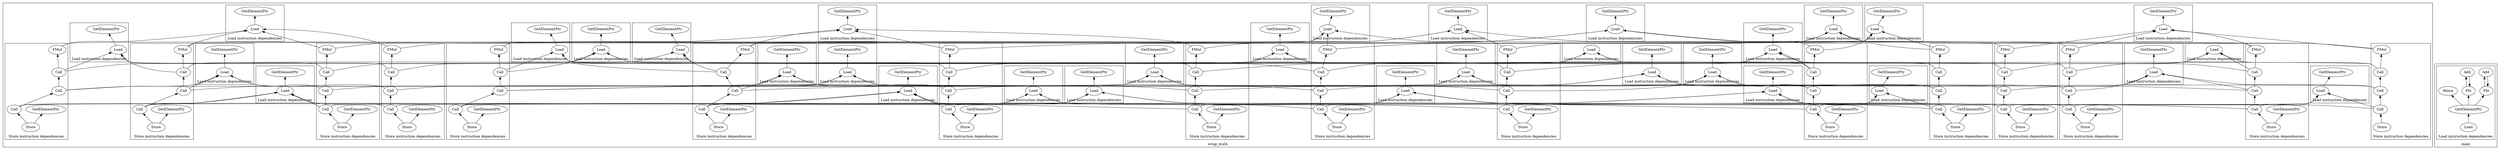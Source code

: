 strict digraph {
rankdir=BT
subgraph {
subgraph {
wrap_mul4_6 [label="Load" comment="  %0 = load double, ptr %A, align 8, !dbg !49, !tbaa !50"]
wrap_mul4_6 -> {
}
cluster=true
label="Load instruction dependencies"
}
subgraph {
wrap_mul4_7 [label="Load" comment="  %1 = load double, ptr %B, align 8, !dbg !54, !tbaa !50"]
wrap_mul4_7 -> {
}
cluster=true
label="Load instruction dependencies"
}
subgraph {
wrap_mul4_9 [label="Load" comment="  %2 = load double, ptr %arrayidx5.i, align 8, !dbg !55, !tbaa !50"]
wrap_mul4_9 -> {
wrap_mul4_8
}
wrap_mul4_8 [label="GetElementPtr" comment="  %arrayidx5.i = getelementptr inbounds [4 x double], ptr %A, i64 0, i64 1, !dbg !55"]
wrap_mul4_8 -> {
}
cluster=true
label="Load instruction dependencies"
}
subgraph {
wrap_mul4_11 [label="Load" comment="  %3 = load double, ptr %arrayidx6.i, align 8, !dbg !56, !tbaa !50"]
wrap_mul4_11 -> {
wrap_mul4_10
}
wrap_mul4_10 [label="GetElementPtr" comment="  %arrayidx6.i = getelementptr inbounds [4 x double], ptr %B, i64 1, !dbg !56"]
wrap_mul4_10 -> {
}
cluster=true
label="Load instruction dependencies"
}
subgraph {
wrap_mul4_15 [label="Load" comment="  %5 = load double, ptr %arrayidx10.i, align 8, !dbg !59, !tbaa !50"]
wrap_mul4_15 -> {
wrap_mul4_14
}
wrap_mul4_14 [label="GetElementPtr" comment="  %arrayidx10.i = getelementptr inbounds [4 x double], ptr %A, i64 0, i64 2, !dbg !59"]
wrap_mul4_14 -> {
}
cluster=true
label="Load instruction dependencies"
}
subgraph {
wrap_mul4_17 [label="Load" comment="  %6 = load double, ptr %arrayidx11.i, align 8, !dbg !60, !tbaa !50"]
wrap_mul4_17 -> {
wrap_mul4_16
}
wrap_mul4_16 [label="GetElementPtr" comment="  %arrayidx11.i = getelementptr inbounds [4 x double], ptr %B, i64 2, !dbg !60"]
wrap_mul4_16 -> {
}
cluster=true
label="Load instruction dependencies"
}
subgraph {
wrap_mul4_20 [label="Load" comment="  %8 = load double, ptr %arrayidx14.i, align 8, !dbg !62, !tbaa !50"]
wrap_mul4_20 -> {
wrap_mul4_19
}
wrap_mul4_19 [label="GetElementPtr" comment="  %arrayidx14.i = getelementptr inbounds [4 x double], ptr %A, i64 0, i64 3, !dbg !62"]
wrap_mul4_19 -> {
}
cluster=true
label="Load instruction dependencies"
}
subgraph {
wrap_mul4_22 [label="Load" comment="  %9 = load double, ptr %arrayidx15.i, align 8, !dbg !63, !tbaa !50"]
wrap_mul4_22 -> {
wrap_mul4_21
}
wrap_mul4_21 [label="GetElementPtr" comment="  %arrayidx15.i = getelementptr inbounds [4 x double], ptr %B, i64 3, !dbg !63"]
wrap_mul4_21 -> {
}
cluster=true
label="Load instruction dependencies"
}
subgraph {
wrap_mul4_26 [label="Load" comment="  %11 = load double, ptr %arrayidx21.i, align 8, !dbg !65, !tbaa !50"]
wrap_mul4_26 -> {
wrap_mul4_25
}
wrap_mul4_25 [label="GetElementPtr" comment="  %arrayidx21.i = getelementptr inbounds [4 x double], ptr %B, i64 0, i64 1, !dbg !65"]
wrap_mul4_25 -> {
}
cluster=true
label="Load instruction dependencies"
}
subgraph {
wrap_mul4_28 [label="Load" comment="  %12 = load double, ptr %arrayidx25.i, align 8, !dbg !66, !tbaa !50"]
wrap_mul4_28 -> {
wrap_mul4_27
}
wrap_mul4_27 [label="GetElementPtr" comment="  %arrayidx25.i = getelementptr inbounds [4 x double], ptr %B, i64 1, i64 1, !dbg !66"]
wrap_mul4_27 -> {
}
cluster=true
label="Load instruction dependencies"
}
subgraph {
wrap_mul4_32 [label="Load" comment="  %14 = load double, ptr %arrayidx30.i, align 8, !dbg !69, !tbaa !50"]
wrap_mul4_32 -> {
wrap_mul4_31
}
wrap_mul4_31 [label="GetElementPtr" comment="  %arrayidx30.i = getelementptr inbounds [4 x double], ptr %B, i64 2, i64 1, !dbg !69"]
wrap_mul4_31 -> {
}
cluster=true
label="Load instruction dependencies"
}
subgraph {
wrap_mul4_35 [label="Load" comment="  %16 = load double, ptr %arrayidx34.i, align 8, !dbg !71, !tbaa !50"]
wrap_mul4_35 -> {
wrap_mul4_34
}
wrap_mul4_34 [label="GetElementPtr" comment="  %arrayidx34.i = getelementptr inbounds [4 x double], ptr %B, i64 3, i64 1, !dbg !71"]
wrap_mul4_34 -> {
}
cluster=true
label="Load instruction dependencies"
}
subgraph {
wrap_mul4_39 [label="Load" comment="  %18 = load double, ptr %arrayidx39.i, align 8, !dbg !73, !tbaa !50"]
wrap_mul4_39 -> {
wrap_mul4_38
}
wrap_mul4_38 [label="GetElementPtr" comment="  %arrayidx39.i = getelementptr inbounds [4 x double], ptr %B, i64 0, i64 2, !dbg !73"]
wrap_mul4_38 -> {
}
cluster=true
label="Load instruction dependencies"
}
subgraph {
wrap_mul4_41 [label="Load" comment="  %19 = load double, ptr %arrayidx43.i, align 8, !dbg !74, !tbaa !50"]
wrap_mul4_41 -> {
wrap_mul4_40
}
wrap_mul4_40 [label="GetElementPtr" comment="  %arrayidx43.i = getelementptr inbounds [4 x double], ptr %B, i64 1, i64 2, !dbg !74"]
wrap_mul4_40 -> {
}
cluster=true
label="Load instruction dependencies"
}
subgraph {
wrap_mul4_45 [label="Load" comment="  %21 = load double, ptr %arrayidx48.i, align 8, !dbg !77, !tbaa !50"]
wrap_mul4_45 -> {
wrap_mul4_44
}
wrap_mul4_44 [label="GetElementPtr" comment="  %arrayidx48.i = getelementptr inbounds [4 x double], ptr %B, i64 2, i64 2, !dbg !77"]
wrap_mul4_44 -> {
}
cluster=true
label="Load instruction dependencies"
}
subgraph {
wrap_mul4_48 [label="Load" comment="  %23 = load double, ptr %arrayidx52.i, align 8, !dbg !79, !tbaa !50"]
wrap_mul4_48 -> {
wrap_mul4_47
}
wrap_mul4_47 [label="GetElementPtr" comment="  %arrayidx52.i = getelementptr inbounds [4 x double], ptr %B, i64 3, i64 2, !dbg !79"]
wrap_mul4_47 -> {
}
cluster=true
label="Load instruction dependencies"
}
subgraph {
wrap_mul4_52 [label="Load" comment="  %25 = load double, ptr %arrayidx57.i, align 8, !dbg !81, !tbaa !50"]
wrap_mul4_52 -> {
wrap_mul4_51
}
wrap_mul4_51 [label="GetElementPtr" comment="  %arrayidx57.i = getelementptr inbounds [4 x double], ptr %B, i64 0, i64 3, !dbg !81"]
wrap_mul4_51 -> {
}
cluster=true
label="Load instruction dependencies"
}
subgraph {
wrap_mul4_54 [label="Load" comment="  %26 = load double, ptr %arrayidx61.i, align 8, !dbg !82, !tbaa !50"]
wrap_mul4_54 -> {
wrap_mul4_53
}
wrap_mul4_53 [label="GetElementPtr" comment="  %arrayidx61.i = getelementptr inbounds [4 x double], ptr %B, i64 1, i64 3, !dbg !82"]
wrap_mul4_53 -> {
}
cluster=true
label="Load instruction dependencies"
}
subgraph {
wrap_mul4_58 [label="Load" comment="  %28 = load double, ptr %arrayidx66.i, align 8, !dbg !85, !tbaa !50"]
wrap_mul4_58 -> {
wrap_mul4_57
}
wrap_mul4_57 [label="GetElementPtr" comment="  %arrayidx66.i = getelementptr inbounds [4 x double], ptr %B, i64 2, i64 3, !dbg !85"]
wrap_mul4_57 -> {
}
cluster=true
label="Load instruction dependencies"
}
subgraph {
wrap_mul4_61 [label="Load" comment="  %30 = load double, ptr %arrayidx70.i, align 8, !dbg !87, !tbaa !50"]
wrap_mul4_61 -> {
wrap_mul4_60
}
wrap_mul4_60 [label="GetElementPtr" comment="  %arrayidx70.i = getelementptr inbounds [4 x double], ptr %B, i64 3, i64 3, !dbg !87"]
wrap_mul4_60 -> {
}
cluster=true
label="Load instruction dependencies"
}
subgraph {
wrap_mul4_65 [label="Load" comment="  %32 = load double, ptr %arrayidx72.i, align 8, !dbg !89, !tbaa !50"]
wrap_mul4_65 -> {
wrap_mul4_64
}
wrap_mul4_64 [label="GetElementPtr" comment="  %arrayidx72.i = getelementptr inbounds [4 x double], ptr %A, i64 1, !dbg !89"]
wrap_mul4_64 -> {
}
cluster=true
label="Load instruction dependencies"
}
subgraph {
wrap_mul4_67 [label="Load" comment="  %33 = load double, ptr %arrayidx77.i, align 8, !dbg !90, !tbaa !50"]
wrap_mul4_67 -> {
wrap_mul4_66
}
wrap_mul4_66 [label="GetElementPtr" comment="  %arrayidx77.i = getelementptr inbounds [4 x double], ptr %A, i64 1, i64 1, !dbg !90"]
wrap_mul4_66 -> {
}
cluster=true
label="Load instruction dependencies"
}
subgraph {
wrap_mul4_71 [label="Load" comment="  %35 = load double, ptr %arrayidx82.i, align 8, !dbg !93, !tbaa !50"]
wrap_mul4_71 -> {
wrap_mul4_70
}
wrap_mul4_70 [label="GetElementPtr" comment="  %arrayidx82.i = getelementptr inbounds [4 x double], ptr %A, i64 1, i64 2, !dbg !93"]
wrap_mul4_70 -> {
}
cluster=true
label="Load instruction dependencies"
}
subgraph {
wrap_mul4_74 [label="Load" comment="  %37 = load double, ptr %arrayidx86.i, align 8, !dbg !95, !tbaa !50"]
wrap_mul4_74 -> {
wrap_mul4_73
}
wrap_mul4_73 [label="GetElementPtr" comment="  %arrayidx86.i = getelementptr inbounds [4 x double], ptr %A, i64 1, i64 3, !dbg !95"]
wrap_mul4_73 -> {
}
cluster=true
label="Load instruction dependencies"
}
subgraph {
wrap_mul4_93 [label="Load" comment="  %48 = load double, ptr %arrayidx144.i, align 8, !dbg !109, !tbaa !50"]
wrap_mul4_93 -> {
wrap_mul4_92
}
wrap_mul4_92 [label="GetElementPtr" comment="  %arrayidx144.i = getelementptr inbounds [4 x double], ptr %A, i64 2, !dbg !109"]
wrap_mul4_92 -> {
}
cluster=true
label="Load instruction dependencies"
}
subgraph {
wrap_mul4_95 [label="Load" comment="  %49 = load double, ptr %arrayidx149.i, align 8, !dbg !110, !tbaa !50"]
wrap_mul4_95 -> {
wrap_mul4_94
}
wrap_mul4_94 [label="GetElementPtr" comment="  %arrayidx149.i = getelementptr inbounds [4 x double], ptr %A, i64 2, i64 1, !dbg !110"]
wrap_mul4_94 -> {
}
cluster=true
label="Load instruction dependencies"
}
subgraph {
wrap_mul4_99 [label="Load" comment="  %51 = load double, ptr %arrayidx154.i, align 8, !dbg !113, !tbaa !50"]
wrap_mul4_99 -> {
wrap_mul4_98
}
wrap_mul4_98 [label="GetElementPtr" comment="  %arrayidx154.i = getelementptr inbounds [4 x double], ptr %A, i64 2, i64 2, !dbg !113"]
wrap_mul4_98 -> {
}
cluster=true
label="Load instruction dependencies"
}
subgraph {
wrap_mul4_102 [label="Load" comment="  %53 = load double, ptr %arrayidx158.i, align 8, !dbg !115, !tbaa !50"]
wrap_mul4_102 -> {
wrap_mul4_101
}
wrap_mul4_101 [label="GetElementPtr" comment="  %arrayidx158.i = getelementptr inbounds [4 x double], ptr %A, i64 2, i64 3, !dbg !115"]
wrap_mul4_101 -> {
}
cluster=true
label="Load instruction dependencies"
}
subgraph {
wrap_mul4_121 [label="Load" comment="  %64 = load double, ptr %arrayidx216.i, align 8, !dbg !129, !tbaa !50"]
wrap_mul4_121 -> {
wrap_mul4_120
}
wrap_mul4_120 [label="GetElementPtr" comment="  %arrayidx216.i = getelementptr inbounds [4 x double], ptr %A, i64 3, !dbg !129"]
wrap_mul4_120 -> {
}
cluster=true
label="Load instruction dependencies"
}
subgraph {
wrap_mul4_123 [label="Load" comment="  %65 = load double, ptr %arrayidx221.i, align 8, !dbg !130, !tbaa !50"]
wrap_mul4_123 -> {
wrap_mul4_122
}
wrap_mul4_122 [label="GetElementPtr" comment="  %arrayidx221.i = getelementptr inbounds [4 x double], ptr %A, i64 3, i64 1, !dbg !130"]
wrap_mul4_122 -> {
}
cluster=true
label="Load instruction dependencies"
}
subgraph {
wrap_mul4_127 [label="Load" comment="  %67 = load double, ptr %arrayidx226.i, align 8, !dbg !133, !tbaa !50"]
wrap_mul4_127 -> {
wrap_mul4_126
}
wrap_mul4_126 [label="GetElementPtr" comment="  %arrayidx226.i = getelementptr inbounds [4 x double], ptr %A, i64 3, i64 2, !dbg !133"]
wrap_mul4_126 -> {
}
cluster=true
label="Load instruction dependencies"
}
subgraph {
wrap_mul4_130 [label="Load" comment="  %69 = load double, ptr %arrayidx230.i, align 8, !dbg !135, !tbaa !50"]
wrap_mul4_130 -> {
wrap_mul4_129
}
wrap_mul4_129 [label="GetElementPtr" comment="  %arrayidx230.i = getelementptr inbounds [4 x double], ptr %A, i64 3, i64 3, !dbg !135"]
wrap_mul4_129 -> {
}
cluster=true
label="Load instruction dependencies"
}
subgraph {
wrap_mul4_149 [label="Store" comment="  store double %10, ptr %Out, align 8, !dbg !149, !tbaa !50"]
wrap_mul4_149 -> {
wrap_mul4_23
}
wrap_mul4_23 [label="Call" comment="  %10 = tail call double @llvm.fmuladd.f64(double %8, double %9, double %7), !dbg !64"]
wrap_mul4_23 -> {
wrap_mul4_20
wrap_mul4_22
wrap_mul4_18
}
wrap_mul4_20 [label="Load" comment="  %8 = load double, ptr %arrayidx14.i, align 8, !dbg !62, !tbaa !50"]
wrap_mul4_20 -> {
wrap_mul4_19
}
wrap_mul4_19 [label="GetElementPtr" comment="  %arrayidx14.i = getelementptr inbounds [4 x double], ptr %A, i64 0, i64 3, !dbg !62"]
wrap_mul4_19 -> {
}
wrap_mul4_22 [label="Load" comment="  %9 = load double, ptr %arrayidx15.i, align 8, !dbg !63, !tbaa !50"]
wrap_mul4_22 -> {
wrap_mul4_21
}
wrap_mul4_21 [label="GetElementPtr" comment="  %arrayidx15.i = getelementptr inbounds [4 x double], ptr %B, i64 3, !dbg !63"]
wrap_mul4_21 -> {
}
wrap_mul4_18 [label="Call" comment="  %7 = tail call double @llvm.fmuladd.f64(double %5, double %6, double %4), !dbg !61"]
wrap_mul4_18 -> {
wrap_mul4_15
wrap_mul4_17
wrap_mul4_13
}
wrap_mul4_15 [label="Load" comment="  %5 = load double, ptr %arrayidx10.i, align 8, !dbg !59, !tbaa !50"]
wrap_mul4_15 -> {
wrap_mul4_14
}
wrap_mul4_14 [label="GetElementPtr" comment="  %arrayidx10.i = getelementptr inbounds [4 x double], ptr %A, i64 0, i64 2, !dbg !59"]
wrap_mul4_14 -> {
}
wrap_mul4_17 [label="Load" comment="  %6 = load double, ptr %arrayidx11.i, align 8, !dbg !60, !tbaa !50"]
wrap_mul4_17 -> {
wrap_mul4_16
}
wrap_mul4_16 [label="GetElementPtr" comment="  %arrayidx11.i = getelementptr inbounds [4 x double], ptr %B, i64 2, !dbg !60"]
wrap_mul4_16 -> {
}
wrap_mul4_13 [label="Call" comment="  %4 = tail call double @llvm.fmuladd.f64(double %0, double %1, double %mul8.i), !dbg !58"]
wrap_mul4_13 -> {
wrap_mul4_6
wrap_mul4_7
wrap_mul4_12
}
wrap_mul4_6 [label="Load" comment="  %0 = load double, ptr %A, align 8, !dbg !49, !tbaa !50"]
wrap_mul4_6 -> {
}
wrap_mul4_7 [label="Load" comment="  %1 = load double, ptr %B, align 8, !dbg !54, !tbaa !50"]
wrap_mul4_7 -> {
}
wrap_mul4_12 [label="FMul" comment="  %mul8.i = fmul double %2, %3, !dbg !57"]
wrap_mul4_12 -> {
wrap_mul4_9
wrap_mul4_11
}
wrap_mul4_9 [label="Load" comment="  %2 = load double, ptr %arrayidx5.i, align 8, !dbg !55, !tbaa !50"]
wrap_mul4_9 -> {
wrap_mul4_8
}
wrap_mul4_8 [label="GetElementPtr" comment="  %arrayidx5.i = getelementptr inbounds [4 x double], ptr %A, i64 0, i64 1, !dbg !55"]
wrap_mul4_8 -> {
}
wrap_mul4_11 [label="Load" comment="  %3 = load double, ptr %arrayidx6.i, align 8, !dbg !56, !tbaa !50"]
wrap_mul4_11 -> {
wrap_mul4_10
}
wrap_mul4_10 [label="GetElementPtr" comment="  %arrayidx6.i = getelementptr inbounds [4 x double], ptr %B, i64 1, !dbg !56"]
wrap_mul4_10 -> {
}
cluster=true
label="Store instruction dependencies"
}
subgraph {
wrap_mul4_151 [label="Store" comment="  store double %17, ptr %Res.sroa.4.0.Out.sroa_idx.i, align 8, !dbg !149, !tbaa !50"]
wrap_mul4_151 -> {
wrap_mul4_36
wrap_mul4_150
}
wrap_mul4_36 [label="Call" comment="  %17 = tail call double @llvm.fmuladd.f64(double %8, double %16, double %15), !dbg !72"]
wrap_mul4_36 -> {
wrap_mul4_20
wrap_mul4_35
wrap_mul4_33
}
wrap_mul4_20 [label="Load" comment="  %8 = load double, ptr %arrayidx14.i, align 8, !dbg !62, !tbaa !50"]
wrap_mul4_20 -> {
wrap_mul4_19
}
wrap_mul4_19 [label="GetElementPtr" comment="  %arrayidx14.i = getelementptr inbounds [4 x double], ptr %A, i64 0, i64 3, !dbg !62"]
wrap_mul4_19 -> {
}
wrap_mul4_35 [label="Load" comment="  %16 = load double, ptr %arrayidx34.i, align 8, !dbg !71, !tbaa !50"]
wrap_mul4_35 -> {
wrap_mul4_34
}
wrap_mul4_34 [label="GetElementPtr" comment="  %arrayidx34.i = getelementptr inbounds [4 x double], ptr %B, i64 3, i64 1, !dbg !71"]
wrap_mul4_34 -> {
}
wrap_mul4_33 [label="Call" comment="  %15 = tail call double @llvm.fmuladd.f64(double %5, double %14, double %13), !dbg !70"]
wrap_mul4_33 -> {
wrap_mul4_15
wrap_mul4_32
wrap_mul4_30
}
wrap_mul4_15 [label="Load" comment="  %5 = load double, ptr %arrayidx10.i, align 8, !dbg !59, !tbaa !50"]
wrap_mul4_15 -> {
wrap_mul4_14
}
wrap_mul4_14 [label="GetElementPtr" comment="  %arrayidx10.i = getelementptr inbounds [4 x double], ptr %A, i64 0, i64 2, !dbg !59"]
wrap_mul4_14 -> {
}
wrap_mul4_32 [label="Load" comment="  %14 = load double, ptr %arrayidx30.i, align 8, !dbg !69, !tbaa !50"]
wrap_mul4_32 -> {
wrap_mul4_31
}
wrap_mul4_31 [label="GetElementPtr" comment="  %arrayidx30.i = getelementptr inbounds [4 x double], ptr %B, i64 2, i64 1, !dbg !69"]
wrap_mul4_31 -> {
}
wrap_mul4_30 [label="Call" comment="  %13 = tail call double @llvm.fmuladd.f64(double %0, double %11, double %mul26.i), !dbg !68"]
wrap_mul4_30 -> {
wrap_mul4_6
wrap_mul4_26
wrap_mul4_29
}
wrap_mul4_6 [label="Load" comment="  %0 = load double, ptr %A, align 8, !dbg !49, !tbaa !50"]
wrap_mul4_6 -> {
}
wrap_mul4_26 [label="Load" comment="  %11 = load double, ptr %arrayidx21.i, align 8, !dbg !65, !tbaa !50"]
wrap_mul4_26 -> {
wrap_mul4_25
}
wrap_mul4_25 [label="GetElementPtr" comment="  %arrayidx21.i = getelementptr inbounds [4 x double], ptr %B, i64 0, i64 1, !dbg !65"]
wrap_mul4_25 -> {
}
wrap_mul4_29 [label="FMul" comment="  %mul26.i = fmul double %2, %12, !dbg !67"]
wrap_mul4_29 -> {
wrap_mul4_9
wrap_mul4_28
}
wrap_mul4_9 [label="Load" comment="  %2 = load double, ptr %arrayidx5.i, align 8, !dbg !55, !tbaa !50"]
wrap_mul4_9 -> {
wrap_mul4_8
}
wrap_mul4_8 [label="GetElementPtr" comment="  %arrayidx5.i = getelementptr inbounds [4 x double], ptr %A, i64 0, i64 1, !dbg !55"]
wrap_mul4_8 -> {
}
wrap_mul4_28 [label="Load" comment="  %12 = load double, ptr %arrayidx25.i, align 8, !dbg !66, !tbaa !50"]
wrap_mul4_28 -> {
wrap_mul4_27
}
wrap_mul4_27 [label="GetElementPtr" comment="  %arrayidx25.i = getelementptr inbounds [4 x double], ptr %B, i64 1, i64 1, !dbg !66"]
wrap_mul4_27 -> {
}
wrap_mul4_150 [label="GetElementPtr" comment="  %Res.sroa.4.0.Out.sroa_idx.i = getelementptr inbounds i8, ptr %Out, i64 8, !dbg !149"]
wrap_mul4_150 -> {
}
cluster=true
label="Store instruction dependencies"
}
subgraph {
wrap_mul4_153 [label="Store" comment="  store double %24, ptr %Res.sroa.5.0.Out.sroa_idx.i, align 8, !dbg !149, !tbaa !50"]
wrap_mul4_153 -> {
wrap_mul4_49
wrap_mul4_152
}
wrap_mul4_49 [label="Call" comment="  %24 = tail call double @llvm.fmuladd.f64(double %8, double %23, double %22), !dbg !80"]
wrap_mul4_49 -> {
wrap_mul4_20
wrap_mul4_48
wrap_mul4_46
}
wrap_mul4_20 [label="Load" comment="  %8 = load double, ptr %arrayidx14.i, align 8, !dbg !62, !tbaa !50"]
wrap_mul4_20 -> {
wrap_mul4_19
}
wrap_mul4_19 [label="GetElementPtr" comment="  %arrayidx14.i = getelementptr inbounds [4 x double], ptr %A, i64 0, i64 3, !dbg !62"]
wrap_mul4_19 -> {
}
wrap_mul4_48 [label="Load" comment="  %23 = load double, ptr %arrayidx52.i, align 8, !dbg !79, !tbaa !50"]
wrap_mul4_48 -> {
wrap_mul4_47
}
wrap_mul4_47 [label="GetElementPtr" comment="  %arrayidx52.i = getelementptr inbounds [4 x double], ptr %B, i64 3, i64 2, !dbg !79"]
wrap_mul4_47 -> {
}
wrap_mul4_46 [label="Call" comment="  %22 = tail call double @llvm.fmuladd.f64(double %5, double %21, double %20), !dbg !78"]
wrap_mul4_46 -> {
wrap_mul4_15
wrap_mul4_45
wrap_mul4_43
}
wrap_mul4_15 [label="Load" comment="  %5 = load double, ptr %arrayidx10.i, align 8, !dbg !59, !tbaa !50"]
wrap_mul4_15 -> {
wrap_mul4_14
}
wrap_mul4_14 [label="GetElementPtr" comment="  %arrayidx10.i = getelementptr inbounds [4 x double], ptr %A, i64 0, i64 2, !dbg !59"]
wrap_mul4_14 -> {
}
wrap_mul4_45 [label="Load" comment="  %21 = load double, ptr %arrayidx48.i, align 8, !dbg !77, !tbaa !50"]
wrap_mul4_45 -> {
wrap_mul4_44
}
wrap_mul4_44 [label="GetElementPtr" comment="  %arrayidx48.i = getelementptr inbounds [4 x double], ptr %B, i64 2, i64 2, !dbg !77"]
wrap_mul4_44 -> {
}
wrap_mul4_43 [label="Call" comment="  %20 = tail call double @llvm.fmuladd.f64(double %0, double %18, double %mul44.i), !dbg !76"]
wrap_mul4_43 -> {
wrap_mul4_6
wrap_mul4_39
wrap_mul4_42
}
wrap_mul4_6 [label="Load" comment="  %0 = load double, ptr %A, align 8, !dbg !49, !tbaa !50"]
wrap_mul4_6 -> {
}
wrap_mul4_39 [label="Load" comment="  %18 = load double, ptr %arrayidx39.i, align 8, !dbg !73, !tbaa !50"]
wrap_mul4_39 -> {
wrap_mul4_38
}
wrap_mul4_38 [label="GetElementPtr" comment="  %arrayidx39.i = getelementptr inbounds [4 x double], ptr %B, i64 0, i64 2, !dbg !73"]
wrap_mul4_38 -> {
}
wrap_mul4_42 [label="FMul" comment="  %mul44.i = fmul double %2, %19, !dbg !75"]
wrap_mul4_42 -> {
wrap_mul4_9
wrap_mul4_41
}
wrap_mul4_9 [label="Load" comment="  %2 = load double, ptr %arrayidx5.i, align 8, !dbg !55, !tbaa !50"]
wrap_mul4_9 -> {
wrap_mul4_8
}
wrap_mul4_8 [label="GetElementPtr" comment="  %arrayidx5.i = getelementptr inbounds [4 x double], ptr %A, i64 0, i64 1, !dbg !55"]
wrap_mul4_8 -> {
}
wrap_mul4_41 [label="Load" comment="  %19 = load double, ptr %arrayidx43.i, align 8, !dbg !74, !tbaa !50"]
wrap_mul4_41 -> {
wrap_mul4_40
}
wrap_mul4_40 [label="GetElementPtr" comment="  %arrayidx43.i = getelementptr inbounds [4 x double], ptr %B, i64 1, i64 2, !dbg !74"]
wrap_mul4_40 -> {
}
wrap_mul4_152 [label="GetElementPtr" comment="  %Res.sroa.5.0.Out.sroa_idx.i = getelementptr inbounds i8, ptr %Out, i64 16, !dbg !149"]
wrap_mul4_152 -> {
}
cluster=true
label="Store instruction dependencies"
}
subgraph {
wrap_mul4_155 [label="Store" comment="  store double %31, ptr %Res.sroa.6.0.Out.sroa_idx.i, align 8, !dbg !149, !tbaa !50"]
wrap_mul4_155 -> {
wrap_mul4_62
wrap_mul4_154
}
wrap_mul4_62 [label="Call" comment="  %31 = tail call double @llvm.fmuladd.f64(double %8, double %30, double %29), !dbg !88"]
wrap_mul4_62 -> {
wrap_mul4_20
wrap_mul4_61
wrap_mul4_59
}
wrap_mul4_20 [label="Load" comment="  %8 = load double, ptr %arrayidx14.i, align 8, !dbg !62, !tbaa !50"]
wrap_mul4_20 -> {
wrap_mul4_19
}
wrap_mul4_19 [label="GetElementPtr" comment="  %arrayidx14.i = getelementptr inbounds [4 x double], ptr %A, i64 0, i64 3, !dbg !62"]
wrap_mul4_19 -> {
}
wrap_mul4_61 [label="Load" comment="  %30 = load double, ptr %arrayidx70.i, align 8, !dbg !87, !tbaa !50"]
wrap_mul4_61 -> {
wrap_mul4_60
}
wrap_mul4_60 [label="GetElementPtr" comment="  %arrayidx70.i = getelementptr inbounds [4 x double], ptr %B, i64 3, i64 3, !dbg !87"]
wrap_mul4_60 -> {
}
wrap_mul4_59 [label="Call" comment="  %29 = tail call double @llvm.fmuladd.f64(double %5, double %28, double %27), !dbg !86"]
wrap_mul4_59 -> {
wrap_mul4_15
wrap_mul4_58
wrap_mul4_56
}
wrap_mul4_15 [label="Load" comment="  %5 = load double, ptr %arrayidx10.i, align 8, !dbg !59, !tbaa !50"]
wrap_mul4_15 -> {
wrap_mul4_14
}
wrap_mul4_14 [label="GetElementPtr" comment="  %arrayidx10.i = getelementptr inbounds [4 x double], ptr %A, i64 0, i64 2, !dbg !59"]
wrap_mul4_14 -> {
}
wrap_mul4_58 [label="Load" comment="  %28 = load double, ptr %arrayidx66.i, align 8, !dbg !85, !tbaa !50"]
wrap_mul4_58 -> {
wrap_mul4_57
}
wrap_mul4_57 [label="GetElementPtr" comment="  %arrayidx66.i = getelementptr inbounds [4 x double], ptr %B, i64 2, i64 3, !dbg !85"]
wrap_mul4_57 -> {
}
wrap_mul4_56 [label="Call" comment="  %27 = tail call double @llvm.fmuladd.f64(double %0, double %25, double %mul62.i), !dbg !84"]
wrap_mul4_56 -> {
wrap_mul4_6
wrap_mul4_52
wrap_mul4_55
}
wrap_mul4_6 [label="Load" comment="  %0 = load double, ptr %A, align 8, !dbg !49, !tbaa !50"]
wrap_mul4_6 -> {
}
wrap_mul4_52 [label="Load" comment="  %25 = load double, ptr %arrayidx57.i, align 8, !dbg !81, !tbaa !50"]
wrap_mul4_52 -> {
wrap_mul4_51
}
wrap_mul4_51 [label="GetElementPtr" comment="  %arrayidx57.i = getelementptr inbounds [4 x double], ptr %B, i64 0, i64 3, !dbg !81"]
wrap_mul4_51 -> {
}
wrap_mul4_55 [label="FMul" comment="  %mul62.i = fmul double %2, %26, !dbg !83"]
wrap_mul4_55 -> {
wrap_mul4_9
wrap_mul4_54
}
wrap_mul4_9 [label="Load" comment="  %2 = load double, ptr %arrayidx5.i, align 8, !dbg !55, !tbaa !50"]
wrap_mul4_9 -> {
wrap_mul4_8
}
wrap_mul4_8 [label="GetElementPtr" comment="  %arrayidx5.i = getelementptr inbounds [4 x double], ptr %A, i64 0, i64 1, !dbg !55"]
wrap_mul4_8 -> {
}
wrap_mul4_54 [label="Load" comment="  %26 = load double, ptr %arrayidx61.i, align 8, !dbg !82, !tbaa !50"]
wrap_mul4_54 -> {
wrap_mul4_53
}
wrap_mul4_53 [label="GetElementPtr" comment="  %arrayidx61.i = getelementptr inbounds [4 x double], ptr %B, i64 1, i64 3, !dbg !82"]
wrap_mul4_53 -> {
}
wrap_mul4_154 [label="GetElementPtr" comment="  %Res.sroa.6.0.Out.sroa_idx.i = getelementptr inbounds i8, ptr %Out, i64 24, !dbg !149"]
wrap_mul4_154 -> {
}
cluster=true
label="Store instruction dependencies"
}
subgraph {
wrap_mul4_157 [label="Store" comment="  store double %38, ptr %Res.sroa.7.0.Out.sroa_idx.i, align 8, !dbg !149, !tbaa !50"]
wrap_mul4_157 -> {
wrap_mul4_75
wrap_mul4_156
}
wrap_mul4_75 [label="Call" comment="  %38 = tail call double @llvm.fmuladd.f64(double %37, double %9, double %36), !dbg !96"]
wrap_mul4_75 -> {
wrap_mul4_74
wrap_mul4_22
wrap_mul4_72
}
wrap_mul4_74 [label="Load" comment="  %37 = load double, ptr %arrayidx86.i, align 8, !dbg !95, !tbaa !50"]
wrap_mul4_74 -> {
wrap_mul4_73
}
wrap_mul4_73 [label="GetElementPtr" comment="  %arrayidx86.i = getelementptr inbounds [4 x double], ptr %A, i64 1, i64 3, !dbg !95"]
wrap_mul4_73 -> {
}
wrap_mul4_22 [label="Load" comment="  %9 = load double, ptr %arrayidx15.i, align 8, !dbg !63, !tbaa !50"]
wrap_mul4_22 -> {
wrap_mul4_21
}
wrap_mul4_21 [label="GetElementPtr" comment="  %arrayidx15.i = getelementptr inbounds [4 x double], ptr %B, i64 3, !dbg !63"]
wrap_mul4_21 -> {
}
wrap_mul4_72 [label="Call" comment="  %36 = tail call double @llvm.fmuladd.f64(double %35, double %6, double %34), !dbg !94"]
wrap_mul4_72 -> {
wrap_mul4_71
wrap_mul4_17
wrap_mul4_69
}
wrap_mul4_71 [label="Load" comment="  %35 = load double, ptr %arrayidx82.i, align 8, !dbg !93, !tbaa !50"]
wrap_mul4_71 -> {
wrap_mul4_70
}
wrap_mul4_70 [label="GetElementPtr" comment="  %arrayidx82.i = getelementptr inbounds [4 x double], ptr %A, i64 1, i64 2, !dbg !93"]
wrap_mul4_70 -> {
}
wrap_mul4_17 [label="Load" comment="  %6 = load double, ptr %arrayidx11.i, align 8, !dbg !60, !tbaa !50"]
wrap_mul4_17 -> {
wrap_mul4_16
}
wrap_mul4_16 [label="GetElementPtr" comment="  %arrayidx11.i = getelementptr inbounds [4 x double], ptr %B, i64 2, !dbg !60"]
wrap_mul4_16 -> {
}
wrap_mul4_69 [label="Call" comment="  %34 = tail call double @llvm.fmuladd.f64(double %32, double %1, double %mul80.i), !dbg !92"]
wrap_mul4_69 -> {
wrap_mul4_65
wrap_mul4_7
wrap_mul4_68
}
wrap_mul4_65 [label="Load" comment="  %32 = load double, ptr %arrayidx72.i, align 8, !dbg !89, !tbaa !50"]
wrap_mul4_65 -> {
wrap_mul4_64
}
wrap_mul4_64 [label="GetElementPtr" comment="  %arrayidx72.i = getelementptr inbounds [4 x double], ptr %A, i64 1, !dbg !89"]
wrap_mul4_64 -> {
}
wrap_mul4_7 [label="Load" comment="  %1 = load double, ptr %B, align 8, !dbg !54, !tbaa !50"]
wrap_mul4_7 -> {
}
wrap_mul4_68 [label="FMul" comment="  %mul80.i = fmul double %3, %33, !dbg !91"]
wrap_mul4_68 -> {
wrap_mul4_11
wrap_mul4_67
}
wrap_mul4_11 [label="Load" comment="  %3 = load double, ptr %arrayidx6.i, align 8, !dbg !56, !tbaa !50"]
wrap_mul4_11 -> {
wrap_mul4_10
}
wrap_mul4_10 [label="GetElementPtr" comment="  %arrayidx6.i = getelementptr inbounds [4 x double], ptr %B, i64 1, !dbg !56"]
wrap_mul4_10 -> {
}
wrap_mul4_67 [label="Load" comment="  %33 = load double, ptr %arrayidx77.i, align 8, !dbg !90, !tbaa !50"]
wrap_mul4_67 -> {
wrap_mul4_66
}
wrap_mul4_66 [label="GetElementPtr" comment="  %arrayidx77.i = getelementptr inbounds [4 x double], ptr %A, i64 1, i64 1, !dbg !90"]
wrap_mul4_66 -> {
}
wrap_mul4_156 [label="GetElementPtr" comment="  %Res.sroa.7.0.Out.sroa_idx.i = getelementptr inbounds i8, ptr %Out, i64 32, !dbg !149"]
wrap_mul4_156 -> {
}
cluster=true
label="Store instruction dependencies"
}
subgraph {
wrap_mul4_159 [label="Store" comment="  store double %41, ptr %Res.sroa.8.0.Out.sroa_idx.i, align 8, !dbg !149, !tbaa !50"]
wrap_mul4_159 -> {
wrap_mul4_80
wrap_mul4_158
}
wrap_mul4_80 [label="Call" comment="  %41 = tail call double @llvm.fmuladd.f64(double %37, double %16, double %40), !dbg !100"]
wrap_mul4_80 -> {
wrap_mul4_74
wrap_mul4_35
wrap_mul4_79
}
wrap_mul4_74 [label="Load" comment="  %37 = load double, ptr %arrayidx86.i, align 8, !dbg !95, !tbaa !50"]
wrap_mul4_74 -> {
wrap_mul4_73
}
wrap_mul4_73 [label="GetElementPtr" comment="  %arrayidx86.i = getelementptr inbounds [4 x double], ptr %A, i64 1, i64 3, !dbg !95"]
wrap_mul4_73 -> {
}
wrap_mul4_35 [label="Load" comment="  %16 = load double, ptr %arrayidx34.i, align 8, !dbg !71, !tbaa !50"]
wrap_mul4_35 -> {
wrap_mul4_34
}
wrap_mul4_34 [label="GetElementPtr" comment="  %arrayidx34.i = getelementptr inbounds [4 x double], ptr %B, i64 3, i64 1, !dbg !71"]
wrap_mul4_34 -> {
}
wrap_mul4_79 [label="Call" comment="  %40 = tail call double @llvm.fmuladd.f64(double %35, double %14, double %39), !dbg !99"]
wrap_mul4_79 -> {
wrap_mul4_71
wrap_mul4_32
wrap_mul4_78
}
wrap_mul4_71 [label="Load" comment="  %35 = load double, ptr %arrayidx82.i, align 8, !dbg !93, !tbaa !50"]
wrap_mul4_71 -> {
wrap_mul4_70
}
wrap_mul4_70 [label="GetElementPtr" comment="  %arrayidx82.i = getelementptr inbounds [4 x double], ptr %A, i64 1, i64 2, !dbg !93"]
wrap_mul4_70 -> {
}
wrap_mul4_32 [label="Load" comment="  %14 = load double, ptr %arrayidx30.i, align 8, !dbg !69, !tbaa !50"]
wrap_mul4_32 -> {
wrap_mul4_31
}
wrap_mul4_31 [label="GetElementPtr" comment="  %arrayidx30.i = getelementptr inbounds [4 x double], ptr %B, i64 2, i64 1, !dbg !69"]
wrap_mul4_31 -> {
}
wrap_mul4_78 [label="Call" comment="  %39 = tail call double @llvm.fmuladd.f64(double %32, double %11, double %mul98.i), !dbg !98"]
wrap_mul4_78 -> {
wrap_mul4_65
wrap_mul4_26
wrap_mul4_77
}
wrap_mul4_65 [label="Load" comment="  %32 = load double, ptr %arrayidx72.i, align 8, !dbg !89, !tbaa !50"]
wrap_mul4_65 -> {
wrap_mul4_64
}
wrap_mul4_64 [label="GetElementPtr" comment="  %arrayidx72.i = getelementptr inbounds [4 x double], ptr %A, i64 1, !dbg !89"]
wrap_mul4_64 -> {
}
wrap_mul4_26 [label="Load" comment="  %11 = load double, ptr %arrayidx21.i, align 8, !dbg !65, !tbaa !50"]
wrap_mul4_26 -> {
wrap_mul4_25
}
wrap_mul4_25 [label="GetElementPtr" comment="  %arrayidx21.i = getelementptr inbounds [4 x double], ptr %B, i64 0, i64 1, !dbg !65"]
wrap_mul4_25 -> {
}
wrap_mul4_77 [label="FMul" comment="  %mul98.i = fmul double %12, %33, !dbg !97"]
wrap_mul4_77 -> {
wrap_mul4_28
wrap_mul4_67
}
wrap_mul4_28 [label="Load" comment="  %12 = load double, ptr %arrayidx25.i, align 8, !dbg !66, !tbaa !50"]
wrap_mul4_28 -> {
wrap_mul4_27
}
wrap_mul4_27 [label="GetElementPtr" comment="  %arrayidx25.i = getelementptr inbounds [4 x double], ptr %B, i64 1, i64 1, !dbg !66"]
wrap_mul4_27 -> {
}
wrap_mul4_67 [label="Load" comment="  %33 = load double, ptr %arrayidx77.i, align 8, !dbg !90, !tbaa !50"]
wrap_mul4_67 -> {
wrap_mul4_66
}
wrap_mul4_66 [label="GetElementPtr" comment="  %arrayidx77.i = getelementptr inbounds [4 x double], ptr %A, i64 1, i64 1, !dbg !90"]
wrap_mul4_66 -> {
}
wrap_mul4_158 [label="GetElementPtr" comment="  %Res.sroa.8.0.Out.sroa_idx.i = getelementptr inbounds i8, ptr %Out, i64 40, !dbg !149"]
wrap_mul4_158 -> {
}
cluster=true
label="Store instruction dependencies"
}
subgraph {
wrap_mul4_161 [label="Store" comment="  store double %44, ptr %Res.sroa.9.0.Out.sroa_idx.i, align 8, !dbg !149, !tbaa !50"]
wrap_mul4_161 -> {
wrap_mul4_85
wrap_mul4_160
}
wrap_mul4_85 [label="Call" comment="  %44 = tail call double @llvm.fmuladd.f64(double %37, double %23, double %43), !dbg !104"]
wrap_mul4_85 -> {
wrap_mul4_74
wrap_mul4_48
wrap_mul4_84
}
wrap_mul4_74 [label="Load" comment="  %37 = load double, ptr %arrayidx86.i, align 8, !dbg !95, !tbaa !50"]
wrap_mul4_74 -> {
wrap_mul4_73
}
wrap_mul4_73 [label="GetElementPtr" comment="  %arrayidx86.i = getelementptr inbounds [4 x double], ptr %A, i64 1, i64 3, !dbg !95"]
wrap_mul4_73 -> {
}
wrap_mul4_48 [label="Load" comment="  %23 = load double, ptr %arrayidx52.i, align 8, !dbg !79, !tbaa !50"]
wrap_mul4_48 -> {
wrap_mul4_47
}
wrap_mul4_47 [label="GetElementPtr" comment="  %arrayidx52.i = getelementptr inbounds [4 x double], ptr %B, i64 3, i64 2, !dbg !79"]
wrap_mul4_47 -> {
}
wrap_mul4_84 [label="Call" comment="  %43 = tail call double @llvm.fmuladd.f64(double %35, double %21, double %42), !dbg !103"]
wrap_mul4_84 -> {
wrap_mul4_71
wrap_mul4_45
wrap_mul4_83
}
wrap_mul4_71 [label="Load" comment="  %35 = load double, ptr %arrayidx82.i, align 8, !dbg !93, !tbaa !50"]
wrap_mul4_71 -> {
wrap_mul4_70
}
wrap_mul4_70 [label="GetElementPtr" comment="  %arrayidx82.i = getelementptr inbounds [4 x double], ptr %A, i64 1, i64 2, !dbg !93"]
wrap_mul4_70 -> {
}
wrap_mul4_45 [label="Load" comment="  %21 = load double, ptr %arrayidx48.i, align 8, !dbg !77, !tbaa !50"]
wrap_mul4_45 -> {
wrap_mul4_44
}
wrap_mul4_44 [label="GetElementPtr" comment="  %arrayidx48.i = getelementptr inbounds [4 x double], ptr %B, i64 2, i64 2, !dbg !77"]
wrap_mul4_44 -> {
}
wrap_mul4_83 [label="Call" comment="  %42 = tail call double @llvm.fmuladd.f64(double %32, double %18, double %mul116.i), !dbg !102"]
wrap_mul4_83 -> {
wrap_mul4_65
wrap_mul4_39
wrap_mul4_82
}
wrap_mul4_65 [label="Load" comment="  %32 = load double, ptr %arrayidx72.i, align 8, !dbg !89, !tbaa !50"]
wrap_mul4_65 -> {
wrap_mul4_64
}
wrap_mul4_64 [label="GetElementPtr" comment="  %arrayidx72.i = getelementptr inbounds [4 x double], ptr %A, i64 1, !dbg !89"]
wrap_mul4_64 -> {
}
wrap_mul4_39 [label="Load" comment="  %18 = load double, ptr %arrayidx39.i, align 8, !dbg !73, !tbaa !50"]
wrap_mul4_39 -> {
wrap_mul4_38
}
wrap_mul4_38 [label="GetElementPtr" comment="  %arrayidx39.i = getelementptr inbounds [4 x double], ptr %B, i64 0, i64 2, !dbg !73"]
wrap_mul4_38 -> {
}
wrap_mul4_82 [label="FMul" comment="  %mul116.i = fmul double %19, %33, !dbg !101"]
wrap_mul4_82 -> {
wrap_mul4_41
wrap_mul4_67
}
wrap_mul4_41 [label="Load" comment="  %19 = load double, ptr %arrayidx43.i, align 8, !dbg !74, !tbaa !50"]
wrap_mul4_41 -> {
wrap_mul4_40
}
wrap_mul4_40 [label="GetElementPtr" comment="  %arrayidx43.i = getelementptr inbounds [4 x double], ptr %B, i64 1, i64 2, !dbg !74"]
wrap_mul4_40 -> {
}
wrap_mul4_67 [label="Load" comment="  %33 = load double, ptr %arrayidx77.i, align 8, !dbg !90, !tbaa !50"]
wrap_mul4_67 -> {
wrap_mul4_66
}
wrap_mul4_66 [label="GetElementPtr" comment="  %arrayidx77.i = getelementptr inbounds [4 x double], ptr %A, i64 1, i64 1, !dbg !90"]
wrap_mul4_66 -> {
}
wrap_mul4_160 [label="GetElementPtr" comment="  %Res.sroa.9.0.Out.sroa_idx.i = getelementptr inbounds i8, ptr %Out, i64 48, !dbg !149"]
wrap_mul4_160 -> {
}
cluster=true
label="Store instruction dependencies"
}
subgraph {
wrap_mul4_163 [label="Store" comment="  store double %47, ptr %Res.sroa.10.0.Out.sroa_idx.i, align 8, !dbg !149, !tbaa !50"]
wrap_mul4_163 -> {
wrap_mul4_90
wrap_mul4_162
}
wrap_mul4_90 [label="Call" comment="  %47 = tail call double @llvm.fmuladd.f64(double %37, double %30, double %46), !dbg !108"]
wrap_mul4_90 -> {
wrap_mul4_74
wrap_mul4_61
wrap_mul4_89
}
wrap_mul4_74 [label="Load" comment="  %37 = load double, ptr %arrayidx86.i, align 8, !dbg !95, !tbaa !50"]
wrap_mul4_74 -> {
wrap_mul4_73
}
wrap_mul4_73 [label="GetElementPtr" comment="  %arrayidx86.i = getelementptr inbounds [4 x double], ptr %A, i64 1, i64 3, !dbg !95"]
wrap_mul4_73 -> {
}
wrap_mul4_61 [label="Load" comment="  %30 = load double, ptr %arrayidx70.i, align 8, !dbg !87, !tbaa !50"]
wrap_mul4_61 -> {
wrap_mul4_60
}
wrap_mul4_60 [label="GetElementPtr" comment="  %arrayidx70.i = getelementptr inbounds [4 x double], ptr %B, i64 3, i64 3, !dbg !87"]
wrap_mul4_60 -> {
}
wrap_mul4_89 [label="Call" comment="  %46 = tail call double @llvm.fmuladd.f64(double %35, double %28, double %45), !dbg !107"]
wrap_mul4_89 -> {
wrap_mul4_71
wrap_mul4_58
wrap_mul4_88
}
wrap_mul4_71 [label="Load" comment="  %35 = load double, ptr %arrayidx82.i, align 8, !dbg !93, !tbaa !50"]
wrap_mul4_71 -> {
wrap_mul4_70
}
wrap_mul4_70 [label="GetElementPtr" comment="  %arrayidx82.i = getelementptr inbounds [4 x double], ptr %A, i64 1, i64 2, !dbg !93"]
wrap_mul4_70 -> {
}
wrap_mul4_58 [label="Load" comment="  %28 = load double, ptr %arrayidx66.i, align 8, !dbg !85, !tbaa !50"]
wrap_mul4_58 -> {
wrap_mul4_57
}
wrap_mul4_57 [label="GetElementPtr" comment="  %arrayidx66.i = getelementptr inbounds [4 x double], ptr %B, i64 2, i64 3, !dbg !85"]
wrap_mul4_57 -> {
}
wrap_mul4_88 [label="Call" comment="  %45 = tail call double @llvm.fmuladd.f64(double %32, double %25, double %mul134.i), !dbg !106"]
wrap_mul4_88 -> {
wrap_mul4_65
wrap_mul4_52
wrap_mul4_87
}
wrap_mul4_65 [label="Load" comment="  %32 = load double, ptr %arrayidx72.i, align 8, !dbg !89, !tbaa !50"]
wrap_mul4_65 -> {
wrap_mul4_64
}
wrap_mul4_64 [label="GetElementPtr" comment="  %arrayidx72.i = getelementptr inbounds [4 x double], ptr %A, i64 1, !dbg !89"]
wrap_mul4_64 -> {
}
wrap_mul4_52 [label="Load" comment="  %25 = load double, ptr %arrayidx57.i, align 8, !dbg !81, !tbaa !50"]
wrap_mul4_52 -> {
wrap_mul4_51
}
wrap_mul4_51 [label="GetElementPtr" comment="  %arrayidx57.i = getelementptr inbounds [4 x double], ptr %B, i64 0, i64 3, !dbg !81"]
wrap_mul4_51 -> {
}
wrap_mul4_87 [label="FMul" comment="  %mul134.i = fmul double %26, %33, !dbg !105"]
wrap_mul4_87 -> {
wrap_mul4_54
wrap_mul4_67
}
wrap_mul4_54 [label="Load" comment="  %26 = load double, ptr %arrayidx61.i, align 8, !dbg !82, !tbaa !50"]
wrap_mul4_54 -> {
wrap_mul4_53
}
wrap_mul4_53 [label="GetElementPtr" comment="  %arrayidx61.i = getelementptr inbounds [4 x double], ptr %B, i64 1, i64 3, !dbg !82"]
wrap_mul4_53 -> {
}
wrap_mul4_67 [label="Load" comment="  %33 = load double, ptr %arrayidx77.i, align 8, !dbg !90, !tbaa !50"]
wrap_mul4_67 -> {
wrap_mul4_66
}
wrap_mul4_66 [label="GetElementPtr" comment="  %arrayidx77.i = getelementptr inbounds [4 x double], ptr %A, i64 1, i64 1, !dbg !90"]
wrap_mul4_66 -> {
}
wrap_mul4_162 [label="GetElementPtr" comment="  %Res.sroa.10.0.Out.sroa_idx.i = getelementptr inbounds i8, ptr %Out, i64 56, !dbg !149"]
wrap_mul4_162 -> {
}
cluster=true
label="Store instruction dependencies"
}
subgraph {
wrap_mul4_165 [label="Store" comment="  store double %54, ptr %Res.sroa.11.0.Out.sroa_idx.i, align 8, !dbg !149, !tbaa !50"]
wrap_mul4_165 -> {
wrap_mul4_103
wrap_mul4_164
}
wrap_mul4_103 [label="Call" comment="  %54 = tail call double @llvm.fmuladd.f64(double %53, double %9, double %52), !dbg !116"]
wrap_mul4_103 -> {
wrap_mul4_102
wrap_mul4_22
wrap_mul4_100
}
wrap_mul4_102 [label="Load" comment="  %53 = load double, ptr %arrayidx158.i, align 8, !dbg !115, !tbaa !50"]
wrap_mul4_102 -> {
wrap_mul4_101
}
wrap_mul4_101 [label="GetElementPtr" comment="  %arrayidx158.i = getelementptr inbounds [4 x double], ptr %A, i64 2, i64 3, !dbg !115"]
wrap_mul4_101 -> {
}
wrap_mul4_22 [label="Load" comment="  %9 = load double, ptr %arrayidx15.i, align 8, !dbg !63, !tbaa !50"]
wrap_mul4_22 -> {
wrap_mul4_21
}
wrap_mul4_21 [label="GetElementPtr" comment="  %arrayidx15.i = getelementptr inbounds [4 x double], ptr %B, i64 3, !dbg !63"]
wrap_mul4_21 -> {
}
wrap_mul4_100 [label="Call" comment="  %52 = tail call double @llvm.fmuladd.f64(double %51, double %6, double %50), !dbg !114"]
wrap_mul4_100 -> {
wrap_mul4_99
wrap_mul4_17
wrap_mul4_97
}
wrap_mul4_99 [label="Load" comment="  %51 = load double, ptr %arrayidx154.i, align 8, !dbg !113, !tbaa !50"]
wrap_mul4_99 -> {
wrap_mul4_98
}
wrap_mul4_98 [label="GetElementPtr" comment="  %arrayidx154.i = getelementptr inbounds [4 x double], ptr %A, i64 2, i64 2, !dbg !113"]
wrap_mul4_98 -> {
}
wrap_mul4_17 [label="Load" comment="  %6 = load double, ptr %arrayidx11.i, align 8, !dbg !60, !tbaa !50"]
wrap_mul4_17 -> {
wrap_mul4_16
}
wrap_mul4_16 [label="GetElementPtr" comment="  %arrayidx11.i = getelementptr inbounds [4 x double], ptr %B, i64 2, !dbg !60"]
wrap_mul4_16 -> {
}
wrap_mul4_97 [label="Call" comment="  %50 = tail call double @llvm.fmuladd.f64(double %48, double %1, double %mul152.i), !dbg !112"]
wrap_mul4_97 -> {
wrap_mul4_93
wrap_mul4_7
wrap_mul4_96
}
wrap_mul4_93 [label="Load" comment="  %48 = load double, ptr %arrayidx144.i, align 8, !dbg !109, !tbaa !50"]
wrap_mul4_93 -> {
wrap_mul4_92
}
wrap_mul4_92 [label="GetElementPtr" comment="  %arrayidx144.i = getelementptr inbounds [4 x double], ptr %A, i64 2, !dbg !109"]
wrap_mul4_92 -> {
}
wrap_mul4_7 [label="Load" comment="  %1 = load double, ptr %B, align 8, !dbg !54, !tbaa !50"]
wrap_mul4_7 -> {
}
wrap_mul4_96 [label="FMul" comment="  %mul152.i = fmul double %3, %49, !dbg !111"]
wrap_mul4_96 -> {
wrap_mul4_11
wrap_mul4_95
}
wrap_mul4_11 [label="Load" comment="  %3 = load double, ptr %arrayidx6.i, align 8, !dbg !56, !tbaa !50"]
wrap_mul4_11 -> {
wrap_mul4_10
}
wrap_mul4_10 [label="GetElementPtr" comment="  %arrayidx6.i = getelementptr inbounds [4 x double], ptr %B, i64 1, !dbg !56"]
wrap_mul4_10 -> {
}
wrap_mul4_95 [label="Load" comment="  %49 = load double, ptr %arrayidx149.i, align 8, !dbg !110, !tbaa !50"]
wrap_mul4_95 -> {
wrap_mul4_94
}
wrap_mul4_94 [label="GetElementPtr" comment="  %arrayidx149.i = getelementptr inbounds [4 x double], ptr %A, i64 2, i64 1, !dbg !110"]
wrap_mul4_94 -> {
}
wrap_mul4_164 [label="GetElementPtr" comment="  %Res.sroa.11.0.Out.sroa_idx.i = getelementptr inbounds i8, ptr %Out, i64 64, !dbg !149"]
wrap_mul4_164 -> {
}
cluster=true
label="Store instruction dependencies"
}
subgraph {
wrap_mul4_167 [label="Store" comment="  store double %57, ptr %Res.sroa.12.0.Out.sroa_idx.i, align 8, !dbg !149, !tbaa !50"]
wrap_mul4_167 -> {
wrap_mul4_108
wrap_mul4_166
}
wrap_mul4_108 [label="Call" comment="  %57 = tail call double @llvm.fmuladd.f64(double %53, double %16, double %56), !dbg !120"]
wrap_mul4_108 -> {
wrap_mul4_102
wrap_mul4_35
wrap_mul4_107
}
wrap_mul4_102 [label="Load" comment="  %53 = load double, ptr %arrayidx158.i, align 8, !dbg !115, !tbaa !50"]
wrap_mul4_102 -> {
wrap_mul4_101
}
wrap_mul4_101 [label="GetElementPtr" comment="  %arrayidx158.i = getelementptr inbounds [4 x double], ptr %A, i64 2, i64 3, !dbg !115"]
wrap_mul4_101 -> {
}
wrap_mul4_35 [label="Load" comment="  %16 = load double, ptr %arrayidx34.i, align 8, !dbg !71, !tbaa !50"]
wrap_mul4_35 -> {
wrap_mul4_34
}
wrap_mul4_34 [label="GetElementPtr" comment="  %arrayidx34.i = getelementptr inbounds [4 x double], ptr %B, i64 3, i64 1, !dbg !71"]
wrap_mul4_34 -> {
}
wrap_mul4_107 [label="Call" comment="  %56 = tail call double @llvm.fmuladd.f64(double %51, double %14, double %55), !dbg !119"]
wrap_mul4_107 -> {
wrap_mul4_99
wrap_mul4_32
wrap_mul4_106
}
wrap_mul4_99 [label="Load" comment="  %51 = load double, ptr %arrayidx154.i, align 8, !dbg !113, !tbaa !50"]
wrap_mul4_99 -> {
wrap_mul4_98
}
wrap_mul4_98 [label="GetElementPtr" comment="  %arrayidx154.i = getelementptr inbounds [4 x double], ptr %A, i64 2, i64 2, !dbg !113"]
wrap_mul4_98 -> {
}
wrap_mul4_32 [label="Load" comment="  %14 = load double, ptr %arrayidx30.i, align 8, !dbg !69, !tbaa !50"]
wrap_mul4_32 -> {
wrap_mul4_31
}
wrap_mul4_31 [label="GetElementPtr" comment="  %arrayidx30.i = getelementptr inbounds [4 x double], ptr %B, i64 2, i64 1, !dbg !69"]
wrap_mul4_31 -> {
}
wrap_mul4_106 [label="Call" comment="  %55 = tail call double @llvm.fmuladd.f64(double %48, double %11, double %mul170.i), !dbg !118"]
wrap_mul4_106 -> {
wrap_mul4_93
wrap_mul4_26
wrap_mul4_105
}
wrap_mul4_93 [label="Load" comment="  %48 = load double, ptr %arrayidx144.i, align 8, !dbg !109, !tbaa !50"]
wrap_mul4_93 -> {
wrap_mul4_92
}
wrap_mul4_92 [label="GetElementPtr" comment="  %arrayidx144.i = getelementptr inbounds [4 x double], ptr %A, i64 2, !dbg !109"]
wrap_mul4_92 -> {
}
wrap_mul4_26 [label="Load" comment="  %11 = load double, ptr %arrayidx21.i, align 8, !dbg !65, !tbaa !50"]
wrap_mul4_26 -> {
wrap_mul4_25
}
wrap_mul4_25 [label="GetElementPtr" comment="  %arrayidx21.i = getelementptr inbounds [4 x double], ptr %B, i64 0, i64 1, !dbg !65"]
wrap_mul4_25 -> {
}
wrap_mul4_105 [label="FMul" comment="  %mul170.i = fmul double %12, %49, !dbg !117"]
wrap_mul4_105 -> {
wrap_mul4_28
wrap_mul4_95
}
wrap_mul4_28 [label="Load" comment="  %12 = load double, ptr %arrayidx25.i, align 8, !dbg !66, !tbaa !50"]
wrap_mul4_28 -> {
wrap_mul4_27
}
wrap_mul4_27 [label="GetElementPtr" comment="  %arrayidx25.i = getelementptr inbounds [4 x double], ptr %B, i64 1, i64 1, !dbg !66"]
wrap_mul4_27 -> {
}
wrap_mul4_95 [label="Load" comment="  %49 = load double, ptr %arrayidx149.i, align 8, !dbg !110, !tbaa !50"]
wrap_mul4_95 -> {
wrap_mul4_94
}
wrap_mul4_94 [label="GetElementPtr" comment="  %arrayidx149.i = getelementptr inbounds [4 x double], ptr %A, i64 2, i64 1, !dbg !110"]
wrap_mul4_94 -> {
}
wrap_mul4_166 [label="GetElementPtr" comment="  %Res.sroa.12.0.Out.sroa_idx.i = getelementptr inbounds i8, ptr %Out, i64 72, !dbg !149"]
wrap_mul4_166 -> {
}
cluster=true
label="Store instruction dependencies"
}
subgraph {
wrap_mul4_169 [label="Store" comment="  store double %60, ptr %Res.sroa.13.0.Out.sroa_idx.i, align 8, !dbg !149, !tbaa !50"]
wrap_mul4_169 -> {
wrap_mul4_113
wrap_mul4_168
}
wrap_mul4_113 [label="Call" comment="  %60 = tail call double @llvm.fmuladd.f64(double %53, double %23, double %59), !dbg !124"]
wrap_mul4_113 -> {
wrap_mul4_102
wrap_mul4_48
wrap_mul4_112
}
wrap_mul4_102 [label="Load" comment="  %53 = load double, ptr %arrayidx158.i, align 8, !dbg !115, !tbaa !50"]
wrap_mul4_102 -> {
wrap_mul4_101
}
wrap_mul4_101 [label="GetElementPtr" comment="  %arrayidx158.i = getelementptr inbounds [4 x double], ptr %A, i64 2, i64 3, !dbg !115"]
wrap_mul4_101 -> {
}
wrap_mul4_48 [label="Load" comment="  %23 = load double, ptr %arrayidx52.i, align 8, !dbg !79, !tbaa !50"]
wrap_mul4_48 -> {
wrap_mul4_47
}
wrap_mul4_47 [label="GetElementPtr" comment="  %arrayidx52.i = getelementptr inbounds [4 x double], ptr %B, i64 3, i64 2, !dbg !79"]
wrap_mul4_47 -> {
}
wrap_mul4_112 [label="Call" comment="  %59 = tail call double @llvm.fmuladd.f64(double %51, double %21, double %58), !dbg !123"]
wrap_mul4_112 -> {
wrap_mul4_99
wrap_mul4_45
wrap_mul4_111
}
wrap_mul4_99 [label="Load" comment="  %51 = load double, ptr %arrayidx154.i, align 8, !dbg !113, !tbaa !50"]
wrap_mul4_99 -> {
wrap_mul4_98
}
wrap_mul4_98 [label="GetElementPtr" comment="  %arrayidx154.i = getelementptr inbounds [4 x double], ptr %A, i64 2, i64 2, !dbg !113"]
wrap_mul4_98 -> {
}
wrap_mul4_45 [label="Load" comment="  %21 = load double, ptr %arrayidx48.i, align 8, !dbg !77, !tbaa !50"]
wrap_mul4_45 -> {
wrap_mul4_44
}
wrap_mul4_44 [label="GetElementPtr" comment="  %arrayidx48.i = getelementptr inbounds [4 x double], ptr %B, i64 2, i64 2, !dbg !77"]
wrap_mul4_44 -> {
}
wrap_mul4_111 [label="Call" comment="  %58 = tail call double @llvm.fmuladd.f64(double %48, double %18, double %mul188.i), !dbg !122"]
wrap_mul4_111 -> {
wrap_mul4_93
wrap_mul4_39
wrap_mul4_110
}
wrap_mul4_93 [label="Load" comment="  %48 = load double, ptr %arrayidx144.i, align 8, !dbg !109, !tbaa !50"]
wrap_mul4_93 -> {
wrap_mul4_92
}
wrap_mul4_92 [label="GetElementPtr" comment="  %arrayidx144.i = getelementptr inbounds [4 x double], ptr %A, i64 2, !dbg !109"]
wrap_mul4_92 -> {
}
wrap_mul4_39 [label="Load" comment="  %18 = load double, ptr %arrayidx39.i, align 8, !dbg !73, !tbaa !50"]
wrap_mul4_39 -> {
wrap_mul4_38
}
wrap_mul4_38 [label="GetElementPtr" comment="  %arrayidx39.i = getelementptr inbounds [4 x double], ptr %B, i64 0, i64 2, !dbg !73"]
wrap_mul4_38 -> {
}
wrap_mul4_110 [label="FMul" comment="  %mul188.i = fmul double %19, %49, !dbg !121"]
wrap_mul4_110 -> {
wrap_mul4_41
wrap_mul4_95
}
wrap_mul4_41 [label="Load" comment="  %19 = load double, ptr %arrayidx43.i, align 8, !dbg !74, !tbaa !50"]
wrap_mul4_41 -> {
wrap_mul4_40
}
wrap_mul4_40 [label="GetElementPtr" comment="  %arrayidx43.i = getelementptr inbounds [4 x double], ptr %B, i64 1, i64 2, !dbg !74"]
wrap_mul4_40 -> {
}
wrap_mul4_95 [label="Load" comment="  %49 = load double, ptr %arrayidx149.i, align 8, !dbg !110, !tbaa !50"]
wrap_mul4_95 -> {
wrap_mul4_94
}
wrap_mul4_94 [label="GetElementPtr" comment="  %arrayidx149.i = getelementptr inbounds [4 x double], ptr %A, i64 2, i64 1, !dbg !110"]
wrap_mul4_94 -> {
}
wrap_mul4_168 [label="GetElementPtr" comment="  %Res.sroa.13.0.Out.sroa_idx.i = getelementptr inbounds i8, ptr %Out, i64 80, !dbg !149"]
wrap_mul4_168 -> {
}
cluster=true
label="Store instruction dependencies"
}
subgraph {
wrap_mul4_171 [label="Store" comment="  store double %63, ptr %Res.sroa.14.0.Out.sroa_idx.i, align 8, !dbg !149, !tbaa !50"]
wrap_mul4_171 -> {
wrap_mul4_118
wrap_mul4_170
}
wrap_mul4_118 [label="Call" comment="  %63 = tail call double @llvm.fmuladd.f64(double %53, double %30, double %62), !dbg !128"]
wrap_mul4_118 -> {
wrap_mul4_102
wrap_mul4_61
wrap_mul4_117
}
wrap_mul4_102 [label="Load" comment="  %53 = load double, ptr %arrayidx158.i, align 8, !dbg !115, !tbaa !50"]
wrap_mul4_102 -> {
wrap_mul4_101
}
wrap_mul4_101 [label="GetElementPtr" comment="  %arrayidx158.i = getelementptr inbounds [4 x double], ptr %A, i64 2, i64 3, !dbg !115"]
wrap_mul4_101 -> {
}
wrap_mul4_61 [label="Load" comment="  %30 = load double, ptr %arrayidx70.i, align 8, !dbg !87, !tbaa !50"]
wrap_mul4_61 -> {
wrap_mul4_60
}
wrap_mul4_60 [label="GetElementPtr" comment="  %arrayidx70.i = getelementptr inbounds [4 x double], ptr %B, i64 3, i64 3, !dbg !87"]
wrap_mul4_60 -> {
}
wrap_mul4_117 [label="Call" comment="  %62 = tail call double @llvm.fmuladd.f64(double %51, double %28, double %61), !dbg !127"]
wrap_mul4_117 -> {
wrap_mul4_99
wrap_mul4_58
wrap_mul4_116
}
wrap_mul4_99 [label="Load" comment="  %51 = load double, ptr %arrayidx154.i, align 8, !dbg !113, !tbaa !50"]
wrap_mul4_99 -> {
wrap_mul4_98
}
wrap_mul4_98 [label="GetElementPtr" comment="  %arrayidx154.i = getelementptr inbounds [4 x double], ptr %A, i64 2, i64 2, !dbg !113"]
wrap_mul4_98 -> {
}
wrap_mul4_58 [label="Load" comment="  %28 = load double, ptr %arrayidx66.i, align 8, !dbg !85, !tbaa !50"]
wrap_mul4_58 -> {
wrap_mul4_57
}
wrap_mul4_57 [label="GetElementPtr" comment="  %arrayidx66.i = getelementptr inbounds [4 x double], ptr %B, i64 2, i64 3, !dbg !85"]
wrap_mul4_57 -> {
}
wrap_mul4_116 [label="Call" comment="  %61 = tail call double @llvm.fmuladd.f64(double %48, double %25, double %mul206.i), !dbg !126"]
wrap_mul4_116 -> {
wrap_mul4_93
wrap_mul4_52
wrap_mul4_115
}
wrap_mul4_93 [label="Load" comment="  %48 = load double, ptr %arrayidx144.i, align 8, !dbg !109, !tbaa !50"]
wrap_mul4_93 -> {
wrap_mul4_92
}
wrap_mul4_92 [label="GetElementPtr" comment="  %arrayidx144.i = getelementptr inbounds [4 x double], ptr %A, i64 2, !dbg !109"]
wrap_mul4_92 -> {
}
wrap_mul4_52 [label="Load" comment="  %25 = load double, ptr %arrayidx57.i, align 8, !dbg !81, !tbaa !50"]
wrap_mul4_52 -> {
wrap_mul4_51
}
wrap_mul4_51 [label="GetElementPtr" comment="  %arrayidx57.i = getelementptr inbounds [4 x double], ptr %B, i64 0, i64 3, !dbg !81"]
wrap_mul4_51 -> {
}
wrap_mul4_115 [label="FMul" comment="  %mul206.i = fmul double %26, %49, !dbg !125"]
wrap_mul4_115 -> {
wrap_mul4_54
wrap_mul4_95
}
wrap_mul4_54 [label="Load" comment="  %26 = load double, ptr %arrayidx61.i, align 8, !dbg !82, !tbaa !50"]
wrap_mul4_54 -> {
wrap_mul4_53
}
wrap_mul4_53 [label="GetElementPtr" comment="  %arrayidx61.i = getelementptr inbounds [4 x double], ptr %B, i64 1, i64 3, !dbg !82"]
wrap_mul4_53 -> {
}
wrap_mul4_95 [label="Load" comment="  %49 = load double, ptr %arrayidx149.i, align 8, !dbg !110, !tbaa !50"]
wrap_mul4_95 -> {
wrap_mul4_94
}
wrap_mul4_94 [label="GetElementPtr" comment="  %arrayidx149.i = getelementptr inbounds [4 x double], ptr %A, i64 2, i64 1, !dbg !110"]
wrap_mul4_94 -> {
}
wrap_mul4_170 [label="GetElementPtr" comment="  %Res.sroa.14.0.Out.sroa_idx.i = getelementptr inbounds i8, ptr %Out, i64 88, !dbg !149"]
wrap_mul4_170 -> {
}
cluster=true
label="Store instruction dependencies"
}
subgraph {
wrap_mul4_173 [label="Store" comment="  store double %70, ptr %Res.sroa.15.0.Out.sroa_idx.i, align 8, !dbg !149, !tbaa !50"]
wrap_mul4_173 -> {
wrap_mul4_131
wrap_mul4_172
}
wrap_mul4_131 [label="Call" comment="  %70 = tail call double @llvm.fmuladd.f64(double %69, double %9, double %68), !dbg !136"]
wrap_mul4_131 -> {
wrap_mul4_130
wrap_mul4_22
wrap_mul4_128
}
wrap_mul4_130 [label="Load" comment="  %69 = load double, ptr %arrayidx230.i, align 8, !dbg !135, !tbaa !50"]
wrap_mul4_130 -> {
wrap_mul4_129
}
wrap_mul4_129 [label="GetElementPtr" comment="  %arrayidx230.i = getelementptr inbounds [4 x double], ptr %A, i64 3, i64 3, !dbg !135"]
wrap_mul4_129 -> {
}
wrap_mul4_22 [label="Load" comment="  %9 = load double, ptr %arrayidx15.i, align 8, !dbg !63, !tbaa !50"]
wrap_mul4_22 -> {
wrap_mul4_21
}
wrap_mul4_21 [label="GetElementPtr" comment="  %arrayidx15.i = getelementptr inbounds [4 x double], ptr %B, i64 3, !dbg !63"]
wrap_mul4_21 -> {
}
wrap_mul4_128 [label="Call" comment="  %68 = tail call double @llvm.fmuladd.f64(double %67, double %6, double %66), !dbg !134"]
wrap_mul4_128 -> {
wrap_mul4_127
wrap_mul4_17
wrap_mul4_125
}
wrap_mul4_127 [label="Load" comment="  %67 = load double, ptr %arrayidx226.i, align 8, !dbg !133, !tbaa !50"]
wrap_mul4_127 -> {
wrap_mul4_126
}
wrap_mul4_126 [label="GetElementPtr" comment="  %arrayidx226.i = getelementptr inbounds [4 x double], ptr %A, i64 3, i64 2, !dbg !133"]
wrap_mul4_126 -> {
}
wrap_mul4_17 [label="Load" comment="  %6 = load double, ptr %arrayidx11.i, align 8, !dbg !60, !tbaa !50"]
wrap_mul4_17 -> {
wrap_mul4_16
}
wrap_mul4_16 [label="GetElementPtr" comment="  %arrayidx11.i = getelementptr inbounds [4 x double], ptr %B, i64 2, !dbg !60"]
wrap_mul4_16 -> {
}
wrap_mul4_125 [label="Call" comment="  %66 = tail call double @llvm.fmuladd.f64(double %64, double %1, double %mul224.i), !dbg !132"]
wrap_mul4_125 -> {
wrap_mul4_121
wrap_mul4_7
wrap_mul4_124
}
wrap_mul4_121 [label="Load" comment="  %64 = load double, ptr %arrayidx216.i, align 8, !dbg !129, !tbaa !50"]
wrap_mul4_121 -> {
wrap_mul4_120
}
wrap_mul4_120 [label="GetElementPtr" comment="  %arrayidx216.i = getelementptr inbounds [4 x double], ptr %A, i64 3, !dbg !129"]
wrap_mul4_120 -> {
}
wrap_mul4_7 [label="Load" comment="  %1 = load double, ptr %B, align 8, !dbg !54, !tbaa !50"]
wrap_mul4_7 -> {
}
wrap_mul4_124 [label="FMul" comment="  %mul224.i = fmul double %3, %65, !dbg !131"]
wrap_mul4_124 -> {
wrap_mul4_11
wrap_mul4_123
}
wrap_mul4_11 [label="Load" comment="  %3 = load double, ptr %arrayidx6.i, align 8, !dbg !56, !tbaa !50"]
wrap_mul4_11 -> {
wrap_mul4_10
}
wrap_mul4_10 [label="GetElementPtr" comment="  %arrayidx6.i = getelementptr inbounds [4 x double], ptr %B, i64 1, !dbg !56"]
wrap_mul4_10 -> {
}
wrap_mul4_123 [label="Load" comment="  %65 = load double, ptr %arrayidx221.i, align 8, !dbg !130, !tbaa !50"]
wrap_mul4_123 -> {
wrap_mul4_122
}
wrap_mul4_122 [label="GetElementPtr" comment="  %arrayidx221.i = getelementptr inbounds [4 x double], ptr %A, i64 3, i64 1, !dbg !130"]
wrap_mul4_122 -> {
}
wrap_mul4_172 [label="GetElementPtr" comment="  %Res.sroa.15.0.Out.sroa_idx.i = getelementptr inbounds i8, ptr %Out, i64 96, !dbg !149"]
wrap_mul4_172 -> {
}
cluster=true
label="Store instruction dependencies"
}
subgraph {
wrap_mul4_175 [label="Store" comment="  store double %73, ptr %Res.sroa.16.0.Out.sroa_idx.i, align 8, !dbg !149, !tbaa !50"]
wrap_mul4_175 -> {
wrap_mul4_136
wrap_mul4_174
}
wrap_mul4_136 [label="Call" comment="  %73 = tail call double @llvm.fmuladd.f64(double %69, double %16, double %72), !dbg !140"]
wrap_mul4_136 -> {
wrap_mul4_130
wrap_mul4_35
wrap_mul4_135
}
wrap_mul4_130 [label="Load" comment="  %69 = load double, ptr %arrayidx230.i, align 8, !dbg !135, !tbaa !50"]
wrap_mul4_130 -> {
wrap_mul4_129
}
wrap_mul4_129 [label="GetElementPtr" comment="  %arrayidx230.i = getelementptr inbounds [4 x double], ptr %A, i64 3, i64 3, !dbg !135"]
wrap_mul4_129 -> {
}
wrap_mul4_35 [label="Load" comment="  %16 = load double, ptr %arrayidx34.i, align 8, !dbg !71, !tbaa !50"]
wrap_mul4_35 -> {
wrap_mul4_34
}
wrap_mul4_34 [label="GetElementPtr" comment="  %arrayidx34.i = getelementptr inbounds [4 x double], ptr %B, i64 3, i64 1, !dbg !71"]
wrap_mul4_34 -> {
}
wrap_mul4_135 [label="Call" comment="  %72 = tail call double @llvm.fmuladd.f64(double %67, double %14, double %71), !dbg !139"]
wrap_mul4_135 -> {
wrap_mul4_127
wrap_mul4_32
wrap_mul4_134
}
wrap_mul4_127 [label="Load" comment="  %67 = load double, ptr %arrayidx226.i, align 8, !dbg !133, !tbaa !50"]
wrap_mul4_127 -> {
wrap_mul4_126
}
wrap_mul4_126 [label="GetElementPtr" comment="  %arrayidx226.i = getelementptr inbounds [4 x double], ptr %A, i64 3, i64 2, !dbg !133"]
wrap_mul4_126 -> {
}
wrap_mul4_32 [label="Load" comment="  %14 = load double, ptr %arrayidx30.i, align 8, !dbg !69, !tbaa !50"]
wrap_mul4_32 -> {
wrap_mul4_31
}
wrap_mul4_31 [label="GetElementPtr" comment="  %arrayidx30.i = getelementptr inbounds [4 x double], ptr %B, i64 2, i64 1, !dbg !69"]
wrap_mul4_31 -> {
}
wrap_mul4_134 [label="Call" comment="  %71 = tail call double @llvm.fmuladd.f64(double %64, double %11, double %mul242.i), !dbg !138"]
wrap_mul4_134 -> {
wrap_mul4_121
wrap_mul4_26
wrap_mul4_133
}
wrap_mul4_121 [label="Load" comment="  %64 = load double, ptr %arrayidx216.i, align 8, !dbg !129, !tbaa !50"]
wrap_mul4_121 -> {
wrap_mul4_120
}
wrap_mul4_120 [label="GetElementPtr" comment="  %arrayidx216.i = getelementptr inbounds [4 x double], ptr %A, i64 3, !dbg !129"]
wrap_mul4_120 -> {
}
wrap_mul4_26 [label="Load" comment="  %11 = load double, ptr %arrayidx21.i, align 8, !dbg !65, !tbaa !50"]
wrap_mul4_26 -> {
wrap_mul4_25
}
wrap_mul4_25 [label="GetElementPtr" comment="  %arrayidx21.i = getelementptr inbounds [4 x double], ptr %B, i64 0, i64 1, !dbg !65"]
wrap_mul4_25 -> {
}
wrap_mul4_133 [label="FMul" comment="  %mul242.i = fmul double %12, %65, !dbg !137"]
wrap_mul4_133 -> {
wrap_mul4_28
wrap_mul4_123
}
wrap_mul4_28 [label="Load" comment="  %12 = load double, ptr %arrayidx25.i, align 8, !dbg !66, !tbaa !50"]
wrap_mul4_28 -> {
wrap_mul4_27
}
wrap_mul4_27 [label="GetElementPtr" comment="  %arrayidx25.i = getelementptr inbounds [4 x double], ptr %B, i64 1, i64 1, !dbg !66"]
wrap_mul4_27 -> {
}
wrap_mul4_123 [label="Load" comment="  %65 = load double, ptr %arrayidx221.i, align 8, !dbg !130, !tbaa !50"]
wrap_mul4_123 -> {
wrap_mul4_122
}
wrap_mul4_122 [label="GetElementPtr" comment="  %arrayidx221.i = getelementptr inbounds [4 x double], ptr %A, i64 3, i64 1, !dbg !130"]
wrap_mul4_122 -> {
}
wrap_mul4_174 [label="GetElementPtr" comment="  %Res.sroa.16.0.Out.sroa_idx.i = getelementptr inbounds i8, ptr %Out, i64 104, !dbg !149"]
wrap_mul4_174 -> {
}
cluster=true
label="Store instruction dependencies"
}
subgraph {
wrap_mul4_177 [label="Store" comment="  store double %76, ptr %Res.sroa.17.0.Out.sroa_idx.i, align 8, !dbg !149, !tbaa !50"]
wrap_mul4_177 -> {
wrap_mul4_141
wrap_mul4_176
}
wrap_mul4_141 [label="Call" comment="  %76 = tail call double @llvm.fmuladd.f64(double %69, double %23, double %75), !dbg !144"]
wrap_mul4_141 -> {
wrap_mul4_130
wrap_mul4_48
wrap_mul4_140
}
wrap_mul4_130 [label="Load" comment="  %69 = load double, ptr %arrayidx230.i, align 8, !dbg !135, !tbaa !50"]
wrap_mul4_130 -> {
wrap_mul4_129
}
wrap_mul4_129 [label="GetElementPtr" comment="  %arrayidx230.i = getelementptr inbounds [4 x double], ptr %A, i64 3, i64 3, !dbg !135"]
wrap_mul4_129 -> {
}
wrap_mul4_48 [label="Load" comment="  %23 = load double, ptr %arrayidx52.i, align 8, !dbg !79, !tbaa !50"]
wrap_mul4_48 -> {
wrap_mul4_47
}
wrap_mul4_47 [label="GetElementPtr" comment="  %arrayidx52.i = getelementptr inbounds [4 x double], ptr %B, i64 3, i64 2, !dbg !79"]
wrap_mul4_47 -> {
}
wrap_mul4_140 [label="Call" comment="  %75 = tail call double @llvm.fmuladd.f64(double %67, double %21, double %74), !dbg !143"]
wrap_mul4_140 -> {
wrap_mul4_127
wrap_mul4_45
wrap_mul4_139
}
wrap_mul4_127 [label="Load" comment="  %67 = load double, ptr %arrayidx226.i, align 8, !dbg !133, !tbaa !50"]
wrap_mul4_127 -> {
wrap_mul4_126
}
wrap_mul4_126 [label="GetElementPtr" comment="  %arrayidx226.i = getelementptr inbounds [4 x double], ptr %A, i64 3, i64 2, !dbg !133"]
wrap_mul4_126 -> {
}
wrap_mul4_45 [label="Load" comment="  %21 = load double, ptr %arrayidx48.i, align 8, !dbg !77, !tbaa !50"]
wrap_mul4_45 -> {
wrap_mul4_44
}
wrap_mul4_44 [label="GetElementPtr" comment="  %arrayidx48.i = getelementptr inbounds [4 x double], ptr %B, i64 2, i64 2, !dbg !77"]
wrap_mul4_44 -> {
}
wrap_mul4_139 [label="Call" comment="  %74 = tail call double @llvm.fmuladd.f64(double %64, double %18, double %mul260.i), !dbg !142"]
wrap_mul4_139 -> {
wrap_mul4_121
wrap_mul4_39
wrap_mul4_138
}
wrap_mul4_121 [label="Load" comment="  %64 = load double, ptr %arrayidx216.i, align 8, !dbg !129, !tbaa !50"]
wrap_mul4_121 -> {
wrap_mul4_120
}
wrap_mul4_120 [label="GetElementPtr" comment="  %arrayidx216.i = getelementptr inbounds [4 x double], ptr %A, i64 3, !dbg !129"]
wrap_mul4_120 -> {
}
wrap_mul4_39 [label="Load" comment="  %18 = load double, ptr %arrayidx39.i, align 8, !dbg !73, !tbaa !50"]
wrap_mul4_39 -> {
wrap_mul4_38
}
wrap_mul4_38 [label="GetElementPtr" comment="  %arrayidx39.i = getelementptr inbounds [4 x double], ptr %B, i64 0, i64 2, !dbg !73"]
wrap_mul4_38 -> {
}
wrap_mul4_138 [label="FMul" comment="  %mul260.i = fmul double %19, %65, !dbg !141"]
wrap_mul4_138 -> {
wrap_mul4_41
wrap_mul4_123
}
wrap_mul4_41 [label="Load" comment="  %19 = load double, ptr %arrayidx43.i, align 8, !dbg !74, !tbaa !50"]
wrap_mul4_41 -> {
wrap_mul4_40
}
wrap_mul4_40 [label="GetElementPtr" comment="  %arrayidx43.i = getelementptr inbounds [4 x double], ptr %B, i64 1, i64 2, !dbg !74"]
wrap_mul4_40 -> {
}
wrap_mul4_123 [label="Load" comment="  %65 = load double, ptr %arrayidx221.i, align 8, !dbg !130, !tbaa !50"]
wrap_mul4_123 -> {
wrap_mul4_122
}
wrap_mul4_122 [label="GetElementPtr" comment="  %arrayidx221.i = getelementptr inbounds [4 x double], ptr %A, i64 3, i64 1, !dbg !130"]
wrap_mul4_122 -> {
}
wrap_mul4_176 [label="GetElementPtr" comment="  %Res.sroa.17.0.Out.sroa_idx.i = getelementptr inbounds i8, ptr %Out, i64 112, !dbg !149"]
wrap_mul4_176 -> {
}
cluster=true
label="Store instruction dependencies"
}
subgraph {
wrap_mul4_179 [label="Store" comment="  store double %79, ptr %Res.sroa.18.0.Out.sroa_idx.i, align 8, !dbg !149, !tbaa !50"]
wrap_mul4_179 -> {
wrap_mul4_146
wrap_mul4_178
}
wrap_mul4_146 [label="Call" comment="  %79 = tail call double @llvm.fmuladd.f64(double %69, double %30, double %78), !dbg !148"]
wrap_mul4_146 -> {
wrap_mul4_130
wrap_mul4_61
wrap_mul4_145
}
wrap_mul4_130 [label="Load" comment="  %69 = load double, ptr %arrayidx230.i, align 8, !dbg !135, !tbaa !50"]
wrap_mul4_130 -> {
wrap_mul4_129
}
wrap_mul4_129 [label="GetElementPtr" comment="  %arrayidx230.i = getelementptr inbounds [4 x double], ptr %A, i64 3, i64 3, !dbg !135"]
wrap_mul4_129 -> {
}
wrap_mul4_61 [label="Load" comment="  %30 = load double, ptr %arrayidx70.i, align 8, !dbg !87, !tbaa !50"]
wrap_mul4_61 -> {
wrap_mul4_60
}
wrap_mul4_60 [label="GetElementPtr" comment="  %arrayidx70.i = getelementptr inbounds [4 x double], ptr %B, i64 3, i64 3, !dbg !87"]
wrap_mul4_60 -> {
}
wrap_mul4_145 [label="Call" comment="  %78 = tail call double @llvm.fmuladd.f64(double %67, double %28, double %77), !dbg !147"]
wrap_mul4_145 -> {
wrap_mul4_127
wrap_mul4_58
wrap_mul4_144
}
wrap_mul4_127 [label="Load" comment="  %67 = load double, ptr %arrayidx226.i, align 8, !dbg !133, !tbaa !50"]
wrap_mul4_127 -> {
wrap_mul4_126
}
wrap_mul4_126 [label="GetElementPtr" comment="  %arrayidx226.i = getelementptr inbounds [4 x double], ptr %A, i64 3, i64 2, !dbg !133"]
wrap_mul4_126 -> {
}
wrap_mul4_58 [label="Load" comment="  %28 = load double, ptr %arrayidx66.i, align 8, !dbg !85, !tbaa !50"]
wrap_mul4_58 -> {
wrap_mul4_57
}
wrap_mul4_57 [label="GetElementPtr" comment="  %arrayidx66.i = getelementptr inbounds [4 x double], ptr %B, i64 2, i64 3, !dbg !85"]
wrap_mul4_57 -> {
}
wrap_mul4_144 [label="Call" comment="  %77 = tail call double @llvm.fmuladd.f64(double %64, double %25, double %mul278.i), !dbg !146"]
wrap_mul4_144 -> {
wrap_mul4_121
wrap_mul4_52
wrap_mul4_143
}
wrap_mul4_121 [label="Load" comment="  %64 = load double, ptr %arrayidx216.i, align 8, !dbg !129, !tbaa !50"]
wrap_mul4_121 -> {
wrap_mul4_120
}
wrap_mul4_120 [label="GetElementPtr" comment="  %arrayidx216.i = getelementptr inbounds [4 x double], ptr %A, i64 3, !dbg !129"]
wrap_mul4_120 -> {
}
wrap_mul4_52 [label="Load" comment="  %25 = load double, ptr %arrayidx57.i, align 8, !dbg !81, !tbaa !50"]
wrap_mul4_52 -> {
wrap_mul4_51
}
wrap_mul4_51 [label="GetElementPtr" comment="  %arrayidx57.i = getelementptr inbounds [4 x double], ptr %B, i64 0, i64 3, !dbg !81"]
wrap_mul4_51 -> {
}
wrap_mul4_143 [label="FMul" comment="  %mul278.i = fmul double %26, %65, !dbg !145"]
wrap_mul4_143 -> {
wrap_mul4_54
wrap_mul4_123
}
wrap_mul4_54 [label="Load" comment="  %26 = load double, ptr %arrayidx61.i, align 8, !dbg !82, !tbaa !50"]
wrap_mul4_54 -> {
wrap_mul4_53
}
wrap_mul4_53 [label="GetElementPtr" comment="  %arrayidx61.i = getelementptr inbounds [4 x double], ptr %B, i64 1, i64 3, !dbg !82"]
wrap_mul4_53 -> {
}
wrap_mul4_123 [label="Load" comment="  %65 = load double, ptr %arrayidx221.i, align 8, !dbg !130, !tbaa !50"]
wrap_mul4_123 -> {
wrap_mul4_122
}
wrap_mul4_122 [label="GetElementPtr" comment="  %arrayidx221.i = getelementptr inbounds [4 x double], ptr %A, i64 3, i64 1, !dbg !130"]
wrap_mul4_122 -> {
}
wrap_mul4_178 [label="GetElementPtr" comment="  %Res.sroa.18.0.Out.sroa_idx.i = getelementptr inbounds i8, ptr %Out, i64 120, !dbg !149"]
wrap_mul4_178 -> {
}
cluster=true
label="Store instruction dependencies"
}
cluster=true
label="wrap_mul4"
}
subgraph {
cluster=true
label="llvm.dbg.declare"
}
subgraph {
subgraph {
main_22 [label="Load" comment="  %0 = load double, ptr %arrayidx11, align 8, !dbg !60, !tbaa !62"]
main_22 -> {
main_21
}
main_21 [label="GetElementPtr" comment="  %arrayidx11 = getelementptr inbounds [4 x [4 x double]], ptr %C, i64 0, i64 %indvars.iv29, i64 %indvars.iv, !dbg !60"]
main_21 -> {
main_0
main_15
main_19
}
main_0 [label="Alloca" comment="  %C = alloca [4 x [4 x double]], align 16"]
main_0 -> {
}
main_15 [label="Phi" comment="  %indvars.iv29 = phi i64 [ %indvars.iv.next30, %for.end14 ], [ 0, %for.body ]"]
main_15 -> {
main_29
}
main_29 [label="Add" comment="  %indvars.iv.next30 = add nuw nsw i64 %indvars.iv29, 1, !dbg !72"]
main_29 -> {
main_15
}
main_15 [label="Phi" comment="  %indvars.iv29 = phi i64 [ %indvars.iv.next30, %for.end14 ], [ 0, %for.body ]"]
main_15 -> {
// Cycle
}
main_19 [label="Phi" comment="  %indvars.iv = phi i64 [ 0, %for.cond6.preheader ], [ %indvars.iv.next, %for.body8 ]"]
main_19 -> {
main_24
}
main_24 [label="Add" comment="  %indvars.iv.next = add nuw nsw i64 %indvars.iv, 1, !dbg !67"]
main_24 -> {
main_19
}
main_19 [label="Phi" comment="  %indvars.iv = phi i64 [ 0, %for.cond6.preheader ], [ %indvars.iv.next, %for.body8 ]"]
main_19 -> {
// Cycle
}
cluster=true
label="Load instruction dependencies"
}
cluster=true
label="main"
}
subgraph {
cluster=true
label="llvm.lifetime.start.p0"
}
subgraph {
cluster=true
label="printf"
}
subgraph {
cluster=true
label="llvm.lifetime.end.p0"
}
subgraph {
cluster=true
label="llvm.fmuladd.f64"
}
subgraph {
cluster=true
label="llvm.dbg.value"
}
subgraph {
cluster=true
label="putchar"
}
}
